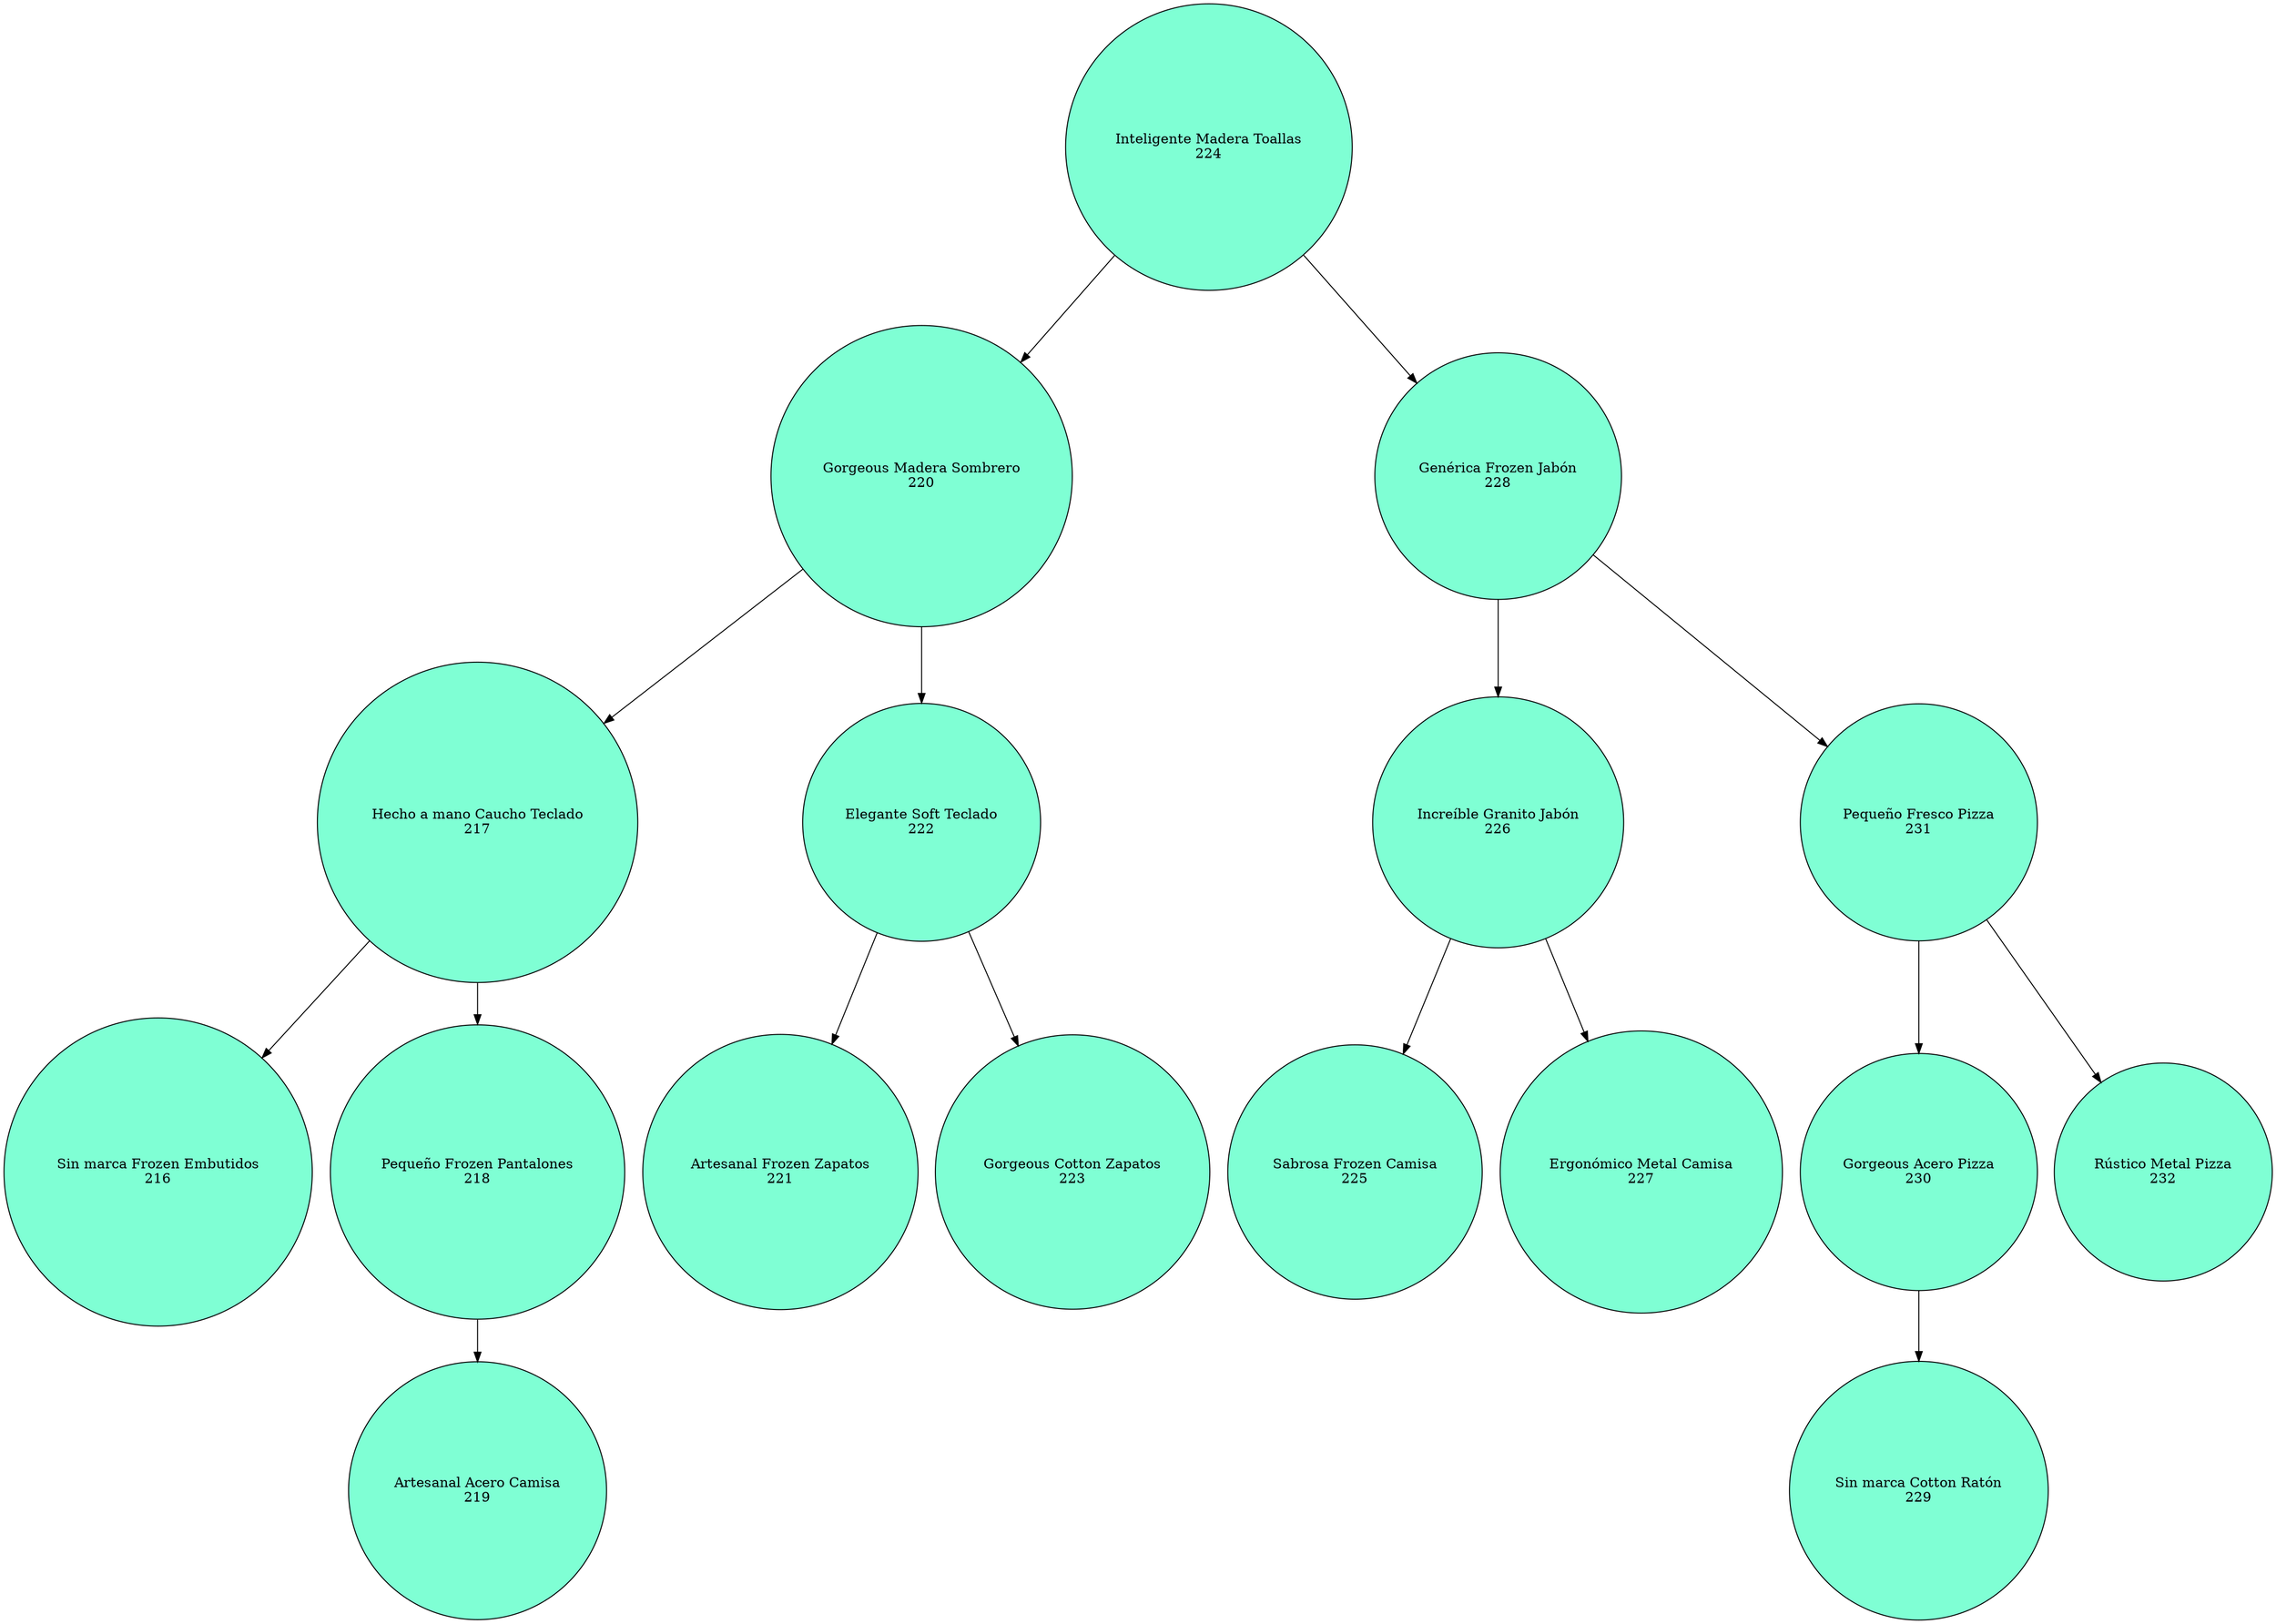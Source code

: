 digraph G{
node [shape=circle style=filled];
"0xc000006060"[label="Inteligente Madera Toallas
224" fillcolor=aquamarine];
"0xc000006060" -> "0xc000224940";
"0xc000006060" -> "0xc000224948";
"0xc000224940"[label="Gorgeous Madera Sombrero
220" fillcolor=aquamarine];
"0xc000224940" -> "0xc000224800";
"0xc000224940" -> "0xc000224808";
"0xc000224800"[label="Hecho a mano Caucho Teclado
217" fillcolor=aquamarine];
"0xc000224800" -> "0xc000224760";
"0xc000224800" -> "0xc000224768";
"0xc000224760"[label="Sin marca Frozen Embutidos
216" fillcolor=aquamarine];
"0xc000224768"[label="Pequeño Frozen Pantalones
218" fillcolor=aquamarine];
"0xc000224768" -> "0xc000224d08";
"0xc000224d08"[label="Artesanal Acero Camisa
219" fillcolor=aquamarine];
"0xc000224808"[label="Elegante Soft Teclado
222" fillcolor=aquamarine];
"0xc000224808" -> "0xc000224da0";
"0xc000224808" -> "0xc000224da8";
"0xc000224da0"[label="Artesanal Frozen Zapatos
221" fillcolor=aquamarine];
"0xc000224da8"[label="Gorgeous Cotton Zapatos
223" fillcolor=aquamarine];
"0xc000224948"[label="Genérica Frozen Jabón
228" fillcolor=aquamarine];
"0xc000224948" -> "0xc000224440";
"0xc000224948" -> "0xc000224448";
"0xc000224440"[label="Increíble Granito Jabón
226" fillcolor=aquamarine];
"0xc000224440" -> "0xc000224b20";
"0xc000224440" -> "0xc000224b28";
"0xc000224b20"[label="Sabrosa Frozen Camisa
225" fillcolor=aquamarine];
"0xc000224b28"[label="Ergonómico Metal Camisa
227" fillcolor=aquamarine];
"0xc000224448"[label="Pequeño Fresco Pizza
231" fillcolor=aquamarine];
"0xc000224448" -> "0xc000224620";
"0xc000224448" -> "0xc000224628";
"0xc000224620"[label="Gorgeous Acero Pizza
230" fillcolor=aquamarine];
"0xc000224620" -> "0xc0002249e0";
"0xc0002249e0"[label="Sin marca Cotton Ratón
229" fillcolor=aquamarine];
"0xc000224628"[label="Rústico Metal Pizza
232" fillcolor=aquamarine];

}
